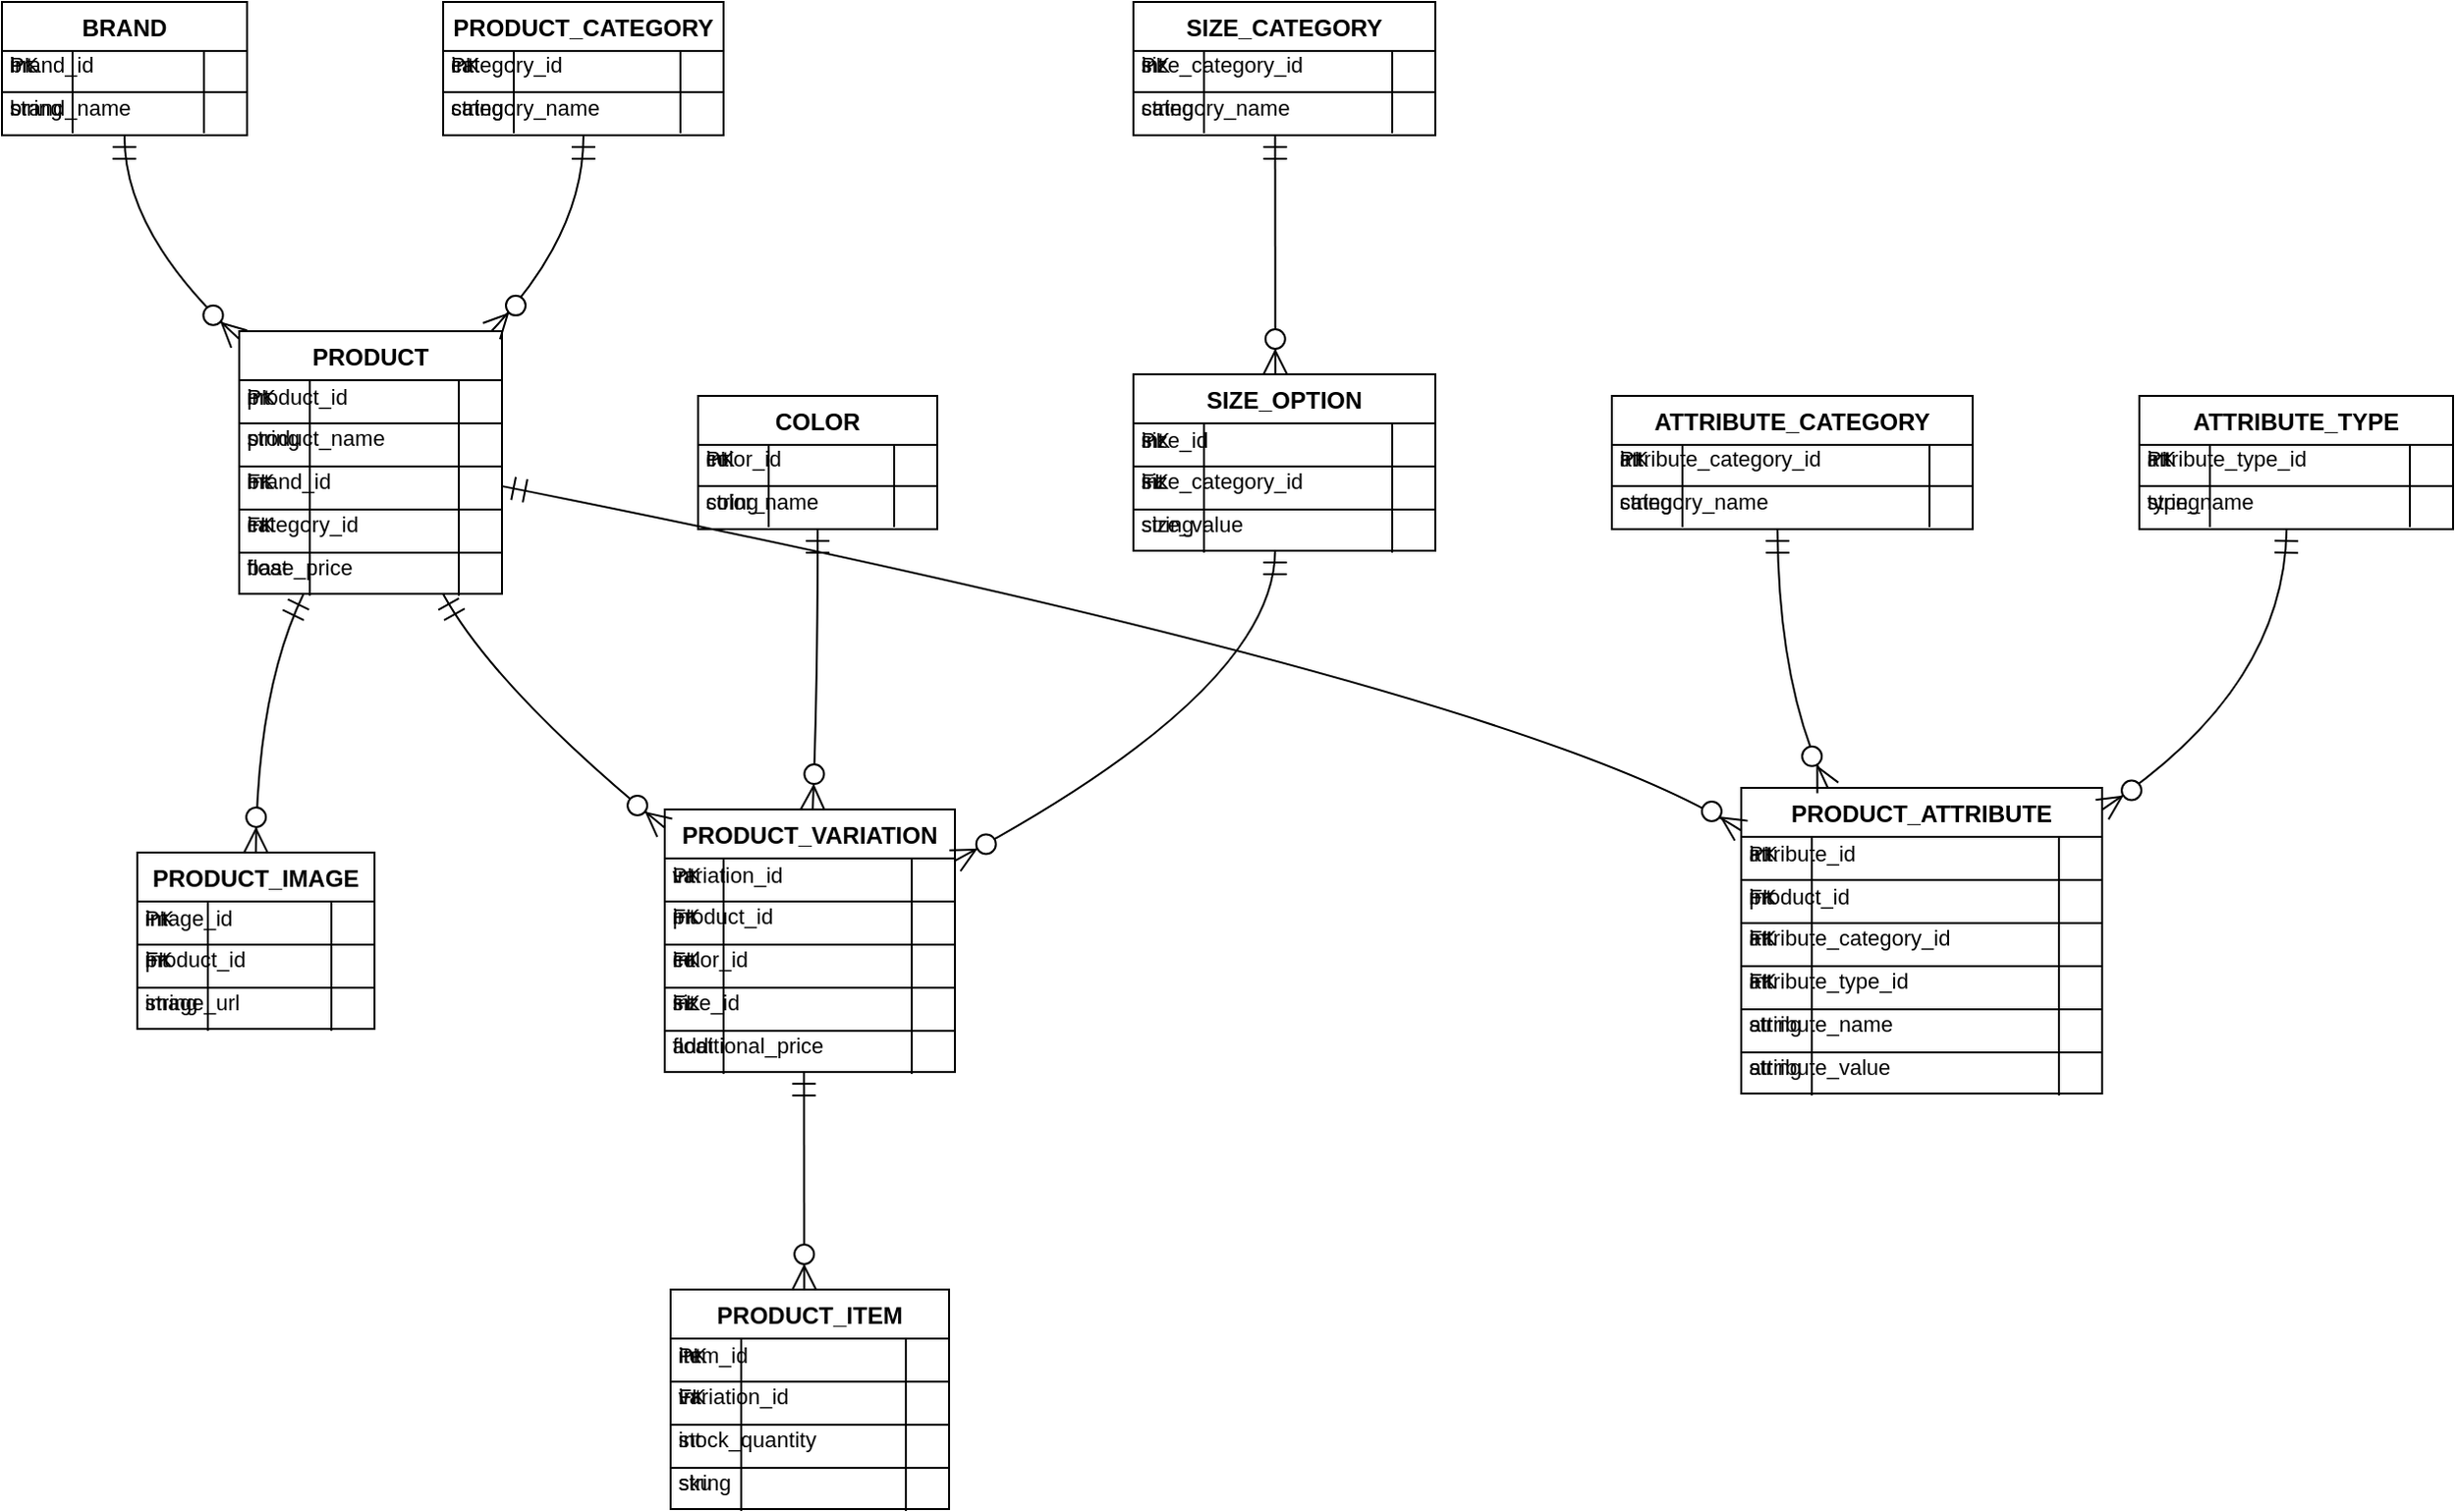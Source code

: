 <mxfile version="26.2.12">
  <diagram name="Page-1" id="MTRFBZ5TM3kWIaLDKkTL">
    <mxGraphModel grid="1" page="1" gridSize="10" guides="1" tooltips="1" connect="1" arrows="1" fold="1" pageScale="1" pageWidth="827" pageHeight="1169" math="0" shadow="0">
      <root>
        <mxCell id="0" />
        <mxCell id="1" parent="0" />
        <mxCell id="2" value="BRAND" style="shape=table;startSize=25;container=1;collapsible=0;childLayout=tableLayout;fixedRows=1;rowLines=1;fontStyle=1;align=center;resizeLast=1;" vertex="1" parent="1">
          <mxGeometry x="20" y="20" width="125" height="68" as="geometry" />
        </mxCell>
        <mxCell id="3" style="shape=tableRow;horizontal=0;startSize=0;swimlaneHead=0;swimlaneBody=0;fillColor=none;collapsible=0;dropTarget=0;points=[[0,0.5],[1,0.5]];portConstraint=eastwest;top=0;left=0;right=0;bottom=0;" vertex="1" parent="2">
          <mxGeometry y="21" width="125" height="21" as="geometry" />
        </mxCell>
        <mxCell id="4" value="int" style="shape=partialRectangle;connectable=0;fillColor=none;top=0;left=0;bottom=0;right=0;align=left;spacingLeft=2;overflow=hidden;fontSize=11;" vertex="1" parent="3">
          <mxGeometry width="36" height="21" as="geometry" />
        </mxCell>
        <mxCell id="5" value="brand_id" style="shape=partialRectangle;connectable=0;fillColor=none;top=0;left=0;bottom=0;right=0;align=left;spacingLeft=2;overflow=hidden;fontSize=11;" vertex="1" parent="3">
          <mxGeometry width="67" height="21" as="geometry" />
        </mxCell>
        <mxCell id="6" value="PK" style="shape=partialRectangle;connectable=0;fillColor=none;top=0;left=0;bottom=0;right=0;align=left;spacingLeft=2;overflow=hidden;fontSize=11;" vertex="1" parent="3">
          <mxGeometry width="22" height="21" as="geometry" />
        </mxCell>
        <mxCell id="7" style="shape=tableRow;horizontal=0;startSize=0;swimlaneHead=0;swimlaneBody=0;fillColor=none;collapsible=0;dropTarget=0;points=[[0,0.5],[1,0.5]];portConstraint=eastwest;top=0;left=0;right=0;bottom=0;" vertex="1" parent="2">
          <mxGeometry y="43" width="125" height="21" as="geometry" />
        </mxCell>
        <mxCell id="8" value="string" style="shape=partialRectangle;connectable=0;fillColor=none;top=0;left=0;bottom=0;right=0;align=left;spacingLeft=2;overflow=hidden;fontSize=11;" vertex="1" parent="7">
          <mxGeometry width="36" height="21" as="geometry" />
        </mxCell>
        <mxCell id="9" value="brand_name" style="shape=partialRectangle;connectable=0;fillColor=none;top=0;left=0;bottom=0;right=0;align=left;spacingLeft=2;overflow=hidden;fontSize=11;" vertex="1" parent="7">
          <mxGeometry width="67" height="21" as="geometry" />
        </mxCell>
        <mxCell id="10" value="" style="shape=partialRectangle;connectable=0;fillColor=none;top=0;left=0;bottom=0;right=0;align=left;spacingLeft=2;overflow=hidden;fontSize=11;" vertex="1" parent="7">
          <mxGeometry width="22" height="21" as="geometry" />
        </mxCell>
        <mxCell id="11" value="PRODUCT_CATEGORY" style="shape=table;startSize=25;container=1;collapsible=0;childLayout=tableLayout;fixedRows=1;rowLines=1;fontStyle=1;align=center;resizeLast=1;" vertex="1" parent="1">
          <mxGeometry x="245" y="20" width="143" height="68" as="geometry" />
        </mxCell>
        <mxCell id="12" style="shape=tableRow;horizontal=0;startSize=0;swimlaneHead=0;swimlaneBody=0;fillColor=none;collapsible=0;dropTarget=0;points=[[0,0.5],[1,0.5]];portConstraint=eastwest;top=0;left=0;right=0;bottom=0;" vertex="1" parent="11">
          <mxGeometry y="21" width="143" height="21" as="geometry" />
        </mxCell>
        <mxCell id="13" value="int" style="shape=partialRectangle;connectable=0;fillColor=none;top=0;left=0;bottom=0;right=0;align=left;spacingLeft=2;overflow=hidden;fontSize=11;" vertex="1" parent="12">
          <mxGeometry width="36" height="21" as="geometry" />
        </mxCell>
        <mxCell id="14" value="category_id" style="shape=partialRectangle;connectable=0;fillColor=none;top=0;left=0;bottom=0;right=0;align=left;spacingLeft=2;overflow=hidden;fontSize=11;" vertex="1" parent="12">
          <mxGeometry width="85" height="21" as="geometry" />
        </mxCell>
        <mxCell id="15" value="PK" style="shape=partialRectangle;connectable=0;fillColor=none;top=0;left=0;bottom=0;right=0;align=left;spacingLeft=2;overflow=hidden;fontSize=11;" vertex="1" parent="12">
          <mxGeometry width="22" height="21" as="geometry" />
        </mxCell>
        <mxCell id="16" style="shape=tableRow;horizontal=0;startSize=0;swimlaneHead=0;swimlaneBody=0;fillColor=none;collapsible=0;dropTarget=0;points=[[0,0.5],[1,0.5]];portConstraint=eastwest;top=0;left=0;right=0;bottom=0;" vertex="1" parent="11">
          <mxGeometry y="43" width="143" height="21" as="geometry" />
        </mxCell>
        <mxCell id="17" value="string" style="shape=partialRectangle;connectable=0;fillColor=none;top=0;left=0;bottom=0;right=0;align=left;spacingLeft=2;overflow=hidden;fontSize=11;" vertex="1" parent="16">
          <mxGeometry width="36" height="21" as="geometry" />
        </mxCell>
        <mxCell id="18" value="category_name" style="shape=partialRectangle;connectable=0;fillColor=none;top=0;left=0;bottom=0;right=0;align=left;spacingLeft=2;overflow=hidden;fontSize=11;" vertex="1" parent="16">
          <mxGeometry width="85" height="21" as="geometry" />
        </mxCell>
        <mxCell id="19" value="" style="shape=partialRectangle;connectable=0;fillColor=none;top=0;left=0;bottom=0;right=0;align=left;spacingLeft=2;overflow=hidden;fontSize=11;" vertex="1" parent="16">
          <mxGeometry width="22" height="21" as="geometry" />
        </mxCell>
        <mxCell id="20" value="PRODUCT" style="shape=table;startSize=25;container=1;collapsible=0;childLayout=tableLayout;fixedRows=1;rowLines=1;fontStyle=1;align=center;resizeLast=1;" vertex="1" parent="1">
          <mxGeometry x="141" y="188" width="134" height="134" as="geometry" />
        </mxCell>
        <mxCell id="21" style="shape=tableRow;horizontal=0;startSize=0;swimlaneHead=0;swimlaneBody=0;fillColor=none;collapsible=0;dropTarget=0;points=[[0,0.5],[1,0.5]];portConstraint=eastwest;top=0;left=0;right=0;bottom=0;" vertex="1" parent="20">
          <mxGeometry y="22" width="134" height="22" as="geometry" />
        </mxCell>
        <mxCell id="22" value="int" style="shape=partialRectangle;connectable=0;fillColor=none;top=0;left=0;bottom=0;right=0;align=left;spacingLeft=2;overflow=hidden;fontSize=11;" vertex="1" parent="21">
          <mxGeometry width="36" height="22" as="geometry" />
        </mxCell>
        <mxCell id="23" value="product_id" style="shape=partialRectangle;connectable=0;fillColor=none;top=0;left=0;bottom=0;right=0;align=left;spacingLeft=2;overflow=hidden;fontSize=11;" vertex="1" parent="21">
          <mxGeometry width="76" height="22" as="geometry" />
        </mxCell>
        <mxCell id="24" value="PK" style="shape=partialRectangle;connectable=0;fillColor=none;top=0;left=0;bottom=0;right=0;align=left;spacingLeft=2;overflow=hidden;fontSize=11;" vertex="1" parent="21">
          <mxGeometry width="22" height="22" as="geometry" />
        </mxCell>
        <mxCell id="25" style="shape=tableRow;horizontal=0;startSize=0;swimlaneHead=0;swimlaneBody=0;fillColor=none;collapsible=0;dropTarget=0;points=[[0,0.5],[1,0.5]];portConstraint=eastwest;top=0;left=0;right=0;bottom=0;" vertex="1" parent="20">
          <mxGeometry y="43" width="134" height="22" as="geometry" />
        </mxCell>
        <mxCell id="26" value="string" style="shape=partialRectangle;connectable=0;fillColor=none;top=0;left=0;bottom=0;right=0;align=left;spacingLeft=2;overflow=hidden;fontSize=11;" vertex="1" parent="25">
          <mxGeometry width="36" height="22" as="geometry" />
        </mxCell>
        <mxCell id="27" value="product_name" style="shape=partialRectangle;connectable=0;fillColor=none;top=0;left=0;bottom=0;right=0;align=left;spacingLeft=2;overflow=hidden;fontSize=11;" vertex="1" parent="25">
          <mxGeometry width="76" height="22" as="geometry" />
        </mxCell>
        <mxCell id="28" value="" style="shape=partialRectangle;connectable=0;fillColor=none;top=0;left=0;bottom=0;right=0;align=left;spacingLeft=2;overflow=hidden;fontSize=11;" vertex="1" parent="25">
          <mxGeometry width="22" height="22" as="geometry" />
        </mxCell>
        <mxCell id="29" style="shape=tableRow;horizontal=0;startSize=0;swimlaneHead=0;swimlaneBody=0;fillColor=none;collapsible=0;dropTarget=0;points=[[0,0.5],[1,0.5]];portConstraint=eastwest;top=0;left=0;right=0;bottom=0;" vertex="1" parent="20">
          <mxGeometry y="65" width="134" height="22" as="geometry" />
        </mxCell>
        <mxCell id="30" value="int" style="shape=partialRectangle;connectable=0;fillColor=none;top=0;left=0;bottom=0;right=0;align=left;spacingLeft=2;overflow=hidden;fontSize=11;" vertex="1" parent="29">
          <mxGeometry width="36" height="22" as="geometry" />
        </mxCell>
        <mxCell id="31" value="brand_id" style="shape=partialRectangle;connectable=0;fillColor=none;top=0;left=0;bottom=0;right=0;align=left;spacingLeft=2;overflow=hidden;fontSize=11;" vertex="1" parent="29">
          <mxGeometry width="76" height="22" as="geometry" />
        </mxCell>
        <mxCell id="32" value="FK" style="shape=partialRectangle;connectable=0;fillColor=none;top=0;left=0;bottom=0;right=0;align=left;spacingLeft=2;overflow=hidden;fontSize=11;" vertex="1" parent="29">
          <mxGeometry width="22" height="22" as="geometry" />
        </mxCell>
        <mxCell id="33" style="shape=tableRow;horizontal=0;startSize=0;swimlaneHead=0;swimlaneBody=0;fillColor=none;collapsible=0;dropTarget=0;points=[[0,0.5],[1,0.5]];portConstraint=eastwest;top=0;left=0;right=0;bottom=0;" vertex="1" parent="20">
          <mxGeometry y="87" width="134" height="22" as="geometry" />
        </mxCell>
        <mxCell id="34" value="int" style="shape=partialRectangle;connectable=0;fillColor=none;top=0;left=0;bottom=0;right=0;align=left;spacingLeft=2;overflow=hidden;fontSize=11;" vertex="1" parent="33">
          <mxGeometry width="36" height="22" as="geometry" />
        </mxCell>
        <mxCell id="35" value="category_id" style="shape=partialRectangle;connectable=0;fillColor=none;top=0;left=0;bottom=0;right=0;align=left;spacingLeft=2;overflow=hidden;fontSize=11;" vertex="1" parent="33">
          <mxGeometry width="76" height="22" as="geometry" />
        </mxCell>
        <mxCell id="36" value="FK" style="shape=partialRectangle;connectable=0;fillColor=none;top=0;left=0;bottom=0;right=0;align=left;spacingLeft=2;overflow=hidden;fontSize=11;" vertex="1" parent="33">
          <mxGeometry width="22" height="22" as="geometry" />
        </mxCell>
        <mxCell id="37" style="shape=tableRow;horizontal=0;startSize=0;swimlaneHead=0;swimlaneBody=0;fillColor=none;collapsible=0;dropTarget=0;points=[[0,0.5],[1,0.5]];portConstraint=eastwest;top=0;left=0;right=0;bottom=0;" vertex="1" parent="20">
          <mxGeometry y="109" width="134" height="22" as="geometry" />
        </mxCell>
        <mxCell id="38" value="float" style="shape=partialRectangle;connectable=0;fillColor=none;top=0;left=0;bottom=0;right=0;align=left;spacingLeft=2;overflow=hidden;fontSize=11;" vertex="1" parent="37">
          <mxGeometry width="36" height="22" as="geometry" />
        </mxCell>
        <mxCell id="39" value="base_price" style="shape=partialRectangle;connectable=0;fillColor=none;top=0;left=0;bottom=0;right=0;align=left;spacingLeft=2;overflow=hidden;fontSize=11;" vertex="1" parent="37">
          <mxGeometry width="76" height="22" as="geometry" />
        </mxCell>
        <mxCell id="40" value="" style="shape=partialRectangle;connectable=0;fillColor=none;top=0;left=0;bottom=0;right=0;align=left;spacingLeft=2;overflow=hidden;fontSize=11;" vertex="1" parent="37">
          <mxGeometry width="22" height="22" as="geometry" />
        </mxCell>
        <mxCell id="41" value="PRODUCT_IMAGE" style="shape=table;startSize=25;container=1;collapsible=0;childLayout=tableLayout;fixedRows=1;rowLines=1;fontStyle=1;align=center;resizeLast=1;" vertex="1" parent="1">
          <mxGeometry x="89" y="454" width="121" height="90" as="geometry" />
        </mxCell>
        <mxCell id="42" style="shape=tableRow;horizontal=0;startSize=0;swimlaneHead=0;swimlaneBody=0;fillColor=none;collapsible=0;dropTarget=0;points=[[0,0.5],[1,0.5]];portConstraint=eastwest;top=0;left=0;right=0;bottom=0;" vertex="1" parent="41">
          <mxGeometry y="22" width="121" height="22" as="geometry" />
        </mxCell>
        <mxCell id="43" value="int" style="shape=partialRectangle;connectable=0;fillColor=none;top=0;left=0;bottom=0;right=0;align=left;spacingLeft=2;overflow=hidden;fontSize=11;" vertex="1" parent="42">
          <mxGeometry width="36" height="22" as="geometry" />
        </mxCell>
        <mxCell id="44" value="image_id" style="shape=partialRectangle;connectable=0;fillColor=none;top=0;left=0;bottom=0;right=0;align=left;spacingLeft=2;overflow=hidden;fontSize=11;" vertex="1" parent="42">
          <mxGeometry width="63" height="22" as="geometry" />
        </mxCell>
        <mxCell id="45" value="PK" style="shape=partialRectangle;connectable=0;fillColor=none;top=0;left=0;bottom=0;right=0;align=left;spacingLeft=2;overflow=hidden;fontSize=11;" vertex="1" parent="42">
          <mxGeometry width="22" height="22" as="geometry" />
        </mxCell>
        <mxCell id="46" style="shape=tableRow;horizontal=0;startSize=0;swimlaneHead=0;swimlaneBody=0;fillColor=none;collapsible=0;dropTarget=0;points=[[0,0.5],[1,0.5]];portConstraint=eastwest;top=0;left=0;right=0;bottom=0;" vertex="1" parent="41">
          <mxGeometry y="43" width="121" height="22" as="geometry" />
        </mxCell>
        <mxCell id="47" value="int" style="shape=partialRectangle;connectable=0;fillColor=none;top=0;left=0;bottom=0;right=0;align=left;spacingLeft=2;overflow=hidden;fontSize=11;" vertex="1" parent="46">
          <mxGeometry width="36" height="22" as="geometry" />
        </mxCell>
        <mxCell id="48" value="product_id" style="shape=partialRectangle;connectable=0;fillColor=none;top=0;left=0;bottom=0;right=0;align=left;spacingLeft=2;overflow=hidden;fontSize=11;" vertex="1" parent="46">
          <mxGeometry width="63" height="22" as="geometry" />
        </mxCell>
        <mxCell id="49" value="FK" style="shape=partialRectangle;connectable=0;fillColor=none;top=0;left=0;bottom=0;right=0;align=left;spacingLeft=2;overflow=hidden;fontSize=11;" vertex="1" parent="46">
          <mxGeometry width="22" height="22" as="geometry" />
        </mxCell>
        <mxCell id="50" style="shape=tableRow;horizontal=0;startSize=0;swimlaneHead=0;swimlaneBody=0;fillColor=none;collapsible=0;dropTarget=0;points=[[0,0.5],[1,0.5]];portConstraint=eastwest;top=0;left=0;right=0;bottom=0;" vertex="1" parent="41">
          <mxGeometry y="65" width="121" height="22" as="geometry" />
        </mxCell>
        <mxCell id="51" value="string" style="shape=partialRectangle;connectable=0;fillColor=none;top=0;left=0;bottom=0;right=0;align=left;spacingLeft=2;overflow=hidden;fontSize=11;" vertex="1" parent="50">
          <mxGeometry width="36" height="22" as="geometry" />
        </mxCell>
        <mxCell id="52" value="image_url" style="shape=partialRectangle;connectable=0;fillColor=none;top=0;left=0;bottom=0;right=0;align=left;spacingLeft=2;overflow=hidden;fontSize=11;" vertex="1" parent="50">
          <mxGeometry width="63" height="22" as="geometry" />
        </mxCell>
        <mxCell id="53" value="" style="shape=partialRectangle;connectable=0;fillColor=none;top=0;left=0;bottom=0;right=0;align=left;spacingLeft=2;overflow=hidden;fontSize=11;" vertex="1" parent="50">
          <mxGeometry width="22" height="22" as="geometry" />
        </mxCell>
        <mxCell id="54" value="COLOR" style="shape=table;startSize=25;container=1;collapsible=0;childLayout=tableLayout;fixedRows=1;rowLines=1;fontStyle=1;align=center;resizeLast=1;" vertex="1" parent="1">
          <mxGeometry x="375" y="221" width="122" height="68" as="geometry" />
        </mxCell>
        <mxCell id="55" style="shape=tableRow;horizontal=0;startSize=0;swimlaneHead=0;swimlaneBody=0;fillColor=none;collapsible=0;dropTarget=0;points=[[0,0.5],[1,0.5]];portConstraint=eastwest;top=0;left=0;right=0;bottom=0;" vertex="1" parent="54">
          <mxGeometry y="21" width="122" height="21" as="geometry" />
        </mxCell>
        <mxCell id="56" value="int" style="shape=partialRectangle;connectable=0;fillColor=none;top=0;left=0;bottom=0;right=0;align=left;spacingLeft=2;overflow=hidden;fontSize=11;" vertex="1" parent="55">
          <mxGeometry width="36" height="21" as="geometry" />
        </mxCell>
        <mxCell id="57" value="color_id" style="shape=partialRectangle;connectable=0;fillColor=none;top=0;left=0;bottom=0;right=0;align=left;spacingLeft=2;overflow=hidden;fontSize=11;" vertex="1" parent="55">
          <mxGeometry width="64" height="21" as="geometry" />
        </mxCell>
        <mxCell id="58" value="PK" style="shape=partialRectangle;connectable=0;fillColor=none;top=0;left=0;bottom=0;right=0;align=left;spacingLeft=2;overflow=hidden;fontSize=11;" vertex="1" parent="55">
          <mxGeometry width="22" height="21" as="geometry" />
        </mxCell>
        <mxCell id="59" style="shape=tableRow;horizontal=0;startSize=0;swimlaneHead=0;swimlaneBody=0;fillColor=none;collapsible=0;dropTarget=0;points=[[0,0.5],[1,0.5]];portConstraint=eastwest;top=0;left=0;right=0;bottom=0;" vertex="1" parent="54">
          <mxGeometry y="43" width="122" height="21" as="geometry" />
        </mxCell>
        <mxCell id="60" value="string" style="shape=partialRectangle;connectable=0;fillColor=none;top=0;left=0;bottom=0;right=0;align=left;spacingLeft=2;overflow=hidden;fontSize=11;" vertex="1" parent="59">
          <mxGeometry width="36" height="21" as="geometry" />
        </mxCell>
        <mxCell id="61" value="color_name" style="shape=partialRectangle;connectable=0;fillColor=none;top=0;left=0;bottom=0;right=0;align=left;spacingLeft=2;overflow=hidden;fontSize=11;" vertex="1" parent="59">
          <mxGeometry width="64" height="21" as="geometry" />
        </mxCell>
        <mxCell id="62" value="" style="shape=partialRectangle;connectable=0;fillColor=none;top=0;left=0;bottom=0;right=0;align=left;spacingLeft=2;overflow=hidden;fontSize=11;" vertex="1" parent="59">
          <mxGeometry width="22" height="21" as="geometry" />
        </mxCell>
        <mxCell id="63" value="SIZE_CATEGORY" style="shape=table;startSize=25;container=1;collapsible=0;childLayout=tableLayout;fixedRows=1;rowLines=1;fontStyle=1;align=center;resizeLast=1;" vertex="1" parent="1">
          <mxGeometry x="597" y="20" width="154" height="68" as="geometry" />
        </mxCell>
        <mxCell id="64" style="shape=tableRow;horizontal=0;startSize=0;swimlaneHead=0;swimlaneBody=0;fillColor=none;collapsible=0;dropTarget=0;points=[[0,0.5],[1,0.5]];portConstraint=eastwest;top=0;left=0;right=0;bottom=0;" vertex="1" parent="63">
          <mxGeometry y="21" width="145" height="21" as="geometry" />
        </mxCell>
        <mxCell id="65" value="int" style="shape=partialRectangle;connectable=0;fillColor=none;top=0;left=0;bottom=0;right=0;align=left;spacingLeft=2;overflow=hidden;fontSize=11;" vertex="1" parent="64">
          <mxGeometry width="36" height="21" as="geometry" />
        </mxCell>
        <mxCell id="66" value="size_category_id" style="shape=partialRectangle;connectable=0;fillColor=none;top=0;left=0;bottom=0;right=0;align=left;spacingLeft=2;overflow=hidden;fontSize=11;" vertex="1" parent="64">
          <mxGeometry width="96" height="21" as="geometry" />
        </mxCell>
        <mxCell id="67" value="PK" style="shape=partialRectangle;connectable=0;fillColor=none;top=0;left=0;bottom=0;right=0;align=left;spacingLeft=2;overflow=hidden;fontSize=11;" vertex="1" parent="64">
          <mxGeometry width="22" height="21" as="geometry" />
        </mxCell>
        <mxCell id="68" style="shape=tableRow;horizontal=0;startSize=0;swimlaneHead=0;swimlaneBody=0;fillColor=none;collapsible=0;dropTarget=0;points=[[0,0.5],[1,0.5]];portConstraint=eastwest;top=0;left=0;right=0;bottom=0;" vertex="1" parent="63">
          <mxGeometry y="43" width="145" height="21" as="geometry" />
        </mxCell>
        <mxCell id="69" value="string" style="shape=partialRectangle;connectable=0;fillColor=none;top=0;left=0;bottom=0;right=0;align=left;spacingLeft=2;overflow=hidden;fontSize=11;" vertex="1" parent="68">
          <mxGeometry width="36" height="21" as="geometry" />
        </mxCell>
        <mxCell id="70" value="category_name" style="shape=partialRectangle;connectable=0;fillColor=none;top=0;left=0;bottom=0;right=0;align=left;spacingLeft=2;overflow=hidden;fontSize=11;" vertex="1" parent="68">
          <mxGeometry width="96" height="21" as="geometry" />
        </mxCell>
        <mxCell id="71" value="" style="shape=partialRectangle;connectable=0;fillColor=none;top=0;left=0;bottom=0;right=0;align=left;spacingLeft=2;overflow=hidden;fontSize=11;" vertex="1" parent="68">
          <mxGeometry width="22" height="21" as="geometry" />
        </mxCell>
        <mxCell id="72" value="SIZE_OPTION" style="shape=table;startSize=25;container=1;collapsible=0;childLayout=tableLayout;fixedRows=1;rowLines=1;fontStyle=1;align=center;resizeLast=1;" vertex="1" parent="1">
          <mxGeometry x="597" y="210" width="154" height="90" as="geometry" />
        </mxCell>
        <mxCell id="73" style="shape=tableRow;horizontal=0;startSize=0;swimlaneHead=0;swimlaneBody=0;fillColor=none;collapsible=0;dropTarget=0;points=[[0,0.5],[1,0.5]];portConstraint=eastwest;top=0;left=0;right=0;bottom=0;" vertex="1" parent="72">
          <mxGeometry y="22" width="145" height="22" as="geometry" />
        </mxCell>
        <mxCell id="74" value="int" style="shape=partialRectangle;connectable=0;fillColor=none;top=0;left=0;bottom=0;right=0;align=left;spacingLeft=2;overflow=hidden;fontSize=11;" vertex="1" parent="73">
          <mxGeometry width="36" height="22" as="geometry" />
        </mxCell>
        <mxCell id="75" value="size_id" style="shape=partialRectangle;connectable=0;fillColor=none;top=0;left=0;bottom=0;right=0;align=left;spacingLeft=2;overflow=hidden;fontSize=11;" vertex="1" parent="73">
          <mxGeometry width="96" height="22" as="geometry" />
        </mxCell>
        <mxCell id="76" value="PK" style="shape=partialRectangle;connectable=0;fillColor=none;top=0;left=0;bottom=0;right=0;align=left;spacingLeft=2;overflow=hidden;fontSize=11;" vertex="1" parent="73">
          <mxGeometry width="22" height="22" as="geometry" />
        </mxCell>
        <mxCell id="77" style="shape=tableRow;horizontal=0;startSize=0;swimlaneHead=0;swimlaneBody=0;fillColor=none;collapsible=0;dropTarget=0;points=[[0,0.5],[1,0.5]];portConstraint=eastwest;top=0;left=0;right=0;bottom=0;" vertex="1" parent="72">
          <mxGeometry y="43" width="145" height="22" as="geometry" />
        </mxCell>
        <mxCell id="78" value="int" style="shape=partialRectangle;connectable=0;fillColor=none;top=0;left=0;bottom=0;right=0;align=left;spacingLeft=2;overflow=hidden;fontSize=11;" vertex="1" parent="77">
          <mxGeometry width="36" height="22" as="geometry" />
        </mxCell>
        <mxCell id="79" value="size_category_id" style="shape=partialRectangle;connectable=0;fillColor=none;top=0;left=0;bottom=0;right=0;align=left;spacingLeft=2;overflow=hidden;fontSize=11;" vertex="1" parent="77">
          <mxGeometry width="96" height="22" as="geometry" />
        </mxCell>
        <mxCell id="80" value="FK" style="shape=partialRectangle;connectable=0;fillColor=none;top=0;left=0;bottom=0;right=0;align=left;spacingLeft=2;overflow=hidden;fontSize=11;" vertex="1" parent="77">
          <mxGeometry width="22" height="22" as="geometry" />
        </mxCell>
        <mxCell id="81" style="shape=tableRow;horizontal=0;startSize=0;swimlaneHead=0;swimlaneBody=0;fillColor=none;collapsible=0;dropTarget=0;points=[[0,0.5],[1,0.5]];portConstraint=eastwest;top=0;left=0;right=0;bottom=0;" vertex="1" parent="72">
          <mxGeometry y="65" width="145" height="22" as="geometry" />
        </mxCell>
        <mxCell id="82" value="string" style="shape=partialRectangle;connectable=0;fillColor=none;top=0;left=0;bottom=0;right=0;align=left;spacingLeft=2;overflow=hidden;fontSize=11;" vertex="1" parent="81">
          <mxGeometry width="36" height="22" as="geometry" />
        </mxCell>
        <mxCell id="83" value="size_value" style="shape=partialRectangle;connectable=0;fillColor=none;top=0;left=0;bottom=0;right=0;align=left;spacingLeft=2;overflow=hidden;fontSize=11;" vertex="1" parent="81">
          <mxGeometry width="96" height="22" as="geometry" />
        </mxCell>
        <mxCell id="84" value="" style="shape=partialRectangle;connectable=0;fillColor=none;top=0;left=0;bottom=0;right=0;align=left;spacingLeft=2;overflow=hidden;fontSize=11;" vertex="1" parent="81">
          <mxGeometry width="22" height="22" as="geometry" />
        </mxCell>
        <mxCell id="85" value="PRODUCT_VARIATION" style="shape=table;startSize=25;container=1;collapsible=0;childLayout=tableLayout;fixedRows=1;rowLines=1;fontStyle=1;align=center;resizeLast=1;" vertex="1" parent="1">
          <mxGeometry x="358" y="432" width="148" height="134" as="geometry" />
        </mxCell>
        <mxCell id="86" style="shape=tableRow;horizontal=0;startSize=0;swimlaneHead=0;swimlaneBody=0;fillColor=none;collapsible=0;dropTarget=0;points=[[0,0.5],[1,0.5]];portConstraint=eastwest;top=0;left=0;right=0;bottom=0;" vertex="1" parent="85">
          <mxGeometry y="22" width="143" height="22" as="geometry" />
        </mxCell>
        <mxCell id="87" value="int" style="shape=partialRectangle;connectable=0;fillColor=none;top=0;left=0;bottom=0;right=0;align=left;spacingLeft=2;overflow=hidden;fontSize=11;" vertex="1" parent="86">
          <mxGeometry width="30" height="22" as="geometry" />
        </mxCell>
        <mxCell id="88" value="variation_id" style="shape=partialRectangle;connectable=0;fillColor=none;top=0;left=0;bottom=0;right=0;align=left;spacingLeft=2;overflow=hidden;fontSize=11;" vertex="1" parent="86">
          <mxGeometry width="96" height="22" as="geometry" />
        </mxCell>
        <mxCell id="89" value="PK" style="shape=partialRectangle;connectable=0;fillColor=none;top=0;left=0;bottom=0;right=0;align=left;spacingLeft=2;overflow=hidden;fontSize=11;" vertex="1" parent="86">
          <mxGeometry width="22" height="22" as="geometry" />
        </mxCell>
        <mxCell id="90" style="shape=tableRow;horizontal=0;startSize=0;swimlaneHead=0;swimlaneBody=0;fillColor=none;collapsible=0;dropTarget=0;points=[[0,0.5],[1,0.5]];portConstraint=eastwest;top=0;left=0;right=0;bottom=0;" vertex="1" parent="85">
          <mxGeometry y="43" width="143" height="22" as="geometry" />
        </mxCell>
        <mxCell id="91" value="int" style="shape=partialRectangle;connectable=0;fillColor=none;top=0;left=0;bottom=0;right=0;align=left;spacingLeft=2;overflow=hidden;fontSize=11;" vertex="1" parent="90">
          <mxGeometry width="30" height="22" as="geometry" />
        </mxCell>
        <mxCell id="92" value="product_id" style="shape=partialRectangle;connectable=0;fillColor=none;top=0;left=0;bottom=0;right=0;align=left;spacingLeft=2;overflow=hidden;fontSize=11;" vertex="1" parent="90">
          <mxGeometry width="96" height="22" as="geometry" />
        </mxCell>
        <mxCell id="93" value="FK" style="shape=partialRectangle;connectable=0;fillColor=none;top=0;left=0;bottom=0;right=0;align=left;spacingLeft=2;overflow=hidden;fontSize=11;" vertex="1" parent="90">
          <mxGeometry width="22" height="22" as="geometry" />
        </mxCell>
        <mxCell id="94" style="shape=tableRow;horizontal=0;startSize=0;swimlaneHead=0;swimlaneBody=0;fillColor=none;collapsible=0;dropTarget=0;points=[[0,0.5],[1,0.5]];portConstraint=eastwest;top=0;left=0;right=0;bottom=0;" vertex="1" parent="85">
          <mxGeometry y="65" width="143" height="22" as="geometry" />
        </mxCell>
        <mxCell id="95" value="int" style="shape=partialRectangle;connectable=0;fillColor=none;top=0;left=0;bottom=0;right=0;align=left;spacingLeft=2;overflow=hidden;fontSize=11;" vertex="1" parent="94">
          <mxGeometry width="30" height="22" as="geometry" />
        </mxCell>
        <mxCell id="96" value="color_id" style="shape=partialRectangle;connectable=0;fillColor=none;top=0;left=0;bottom=0;right=0;align=left;spacingLeft=2;overflow=hidden;fontSize=11;" vertex="1" parent="94">
          <mxGeometry width="96" height="22" as="geometry" />
        </mxCell>
        <mxCell id="97" value="FK" style="shape=partialRectangle;connectable=0;fillColor=none;top=0;left=0;bottom=0;right=0;align=left;spacingLeft=2;overflow=hidden;fontSize=11;" vertex="1" parent="94">
          <mxGeometry width="22" height="22" as="geometry" />
        </mxCell>
        <mxCell id="98" style="shape=tableRow;horizontal=0;startSize=0;swimlaneHead=0;swimlaneBody=0;fillColor=none;collapsible=0;dropTarget=0;points=[[0,0.5],[1,0.5]];portConstraint=eastwest;top=0;left=0;right=0;bottom=0;" vertex="1" parent="85">
          <mxGeometry y="87" width="143" height="22" as="geometry" />
        </mxCell>
        <mxCell id="99" value="int" style="shape=partialRectangle;connectable=0;fillColor=none;top=0;left=0;bottom=0;right=0;align=left;spacingLeft=2;overflow=hidden;fontSize=11;" vertex="1" parent="98">
          <mxGeometry width="30" height="22" as="geometry" />
        </mxCell>
        <mxCell id="100" value="size_id" style="shape=partialRectangle;connectable=0;fillColor=none;top=0;left=0;bottom=0;right=0;align=left;spacingLeft=2;overflow=hidden;fontSize=11;" vertex="1" parent="98">
          <mxGeometry width="96" height="22" as="geometry" />
        </mxCell>
        <mxCell id="101" value="FK" style="shape=partialRectangle;connectable=0;fillColor=none;top=0;left=0;bottom=0;right=0;align=left;spacingLeft=2;overflow=hidden;fontSize=11;" vertex="1" parent="98">
          <mxGeometry width="22" height="22" as="geometry" />
        </mxCell>
        <mxCell id="102" style="shape=tableRow;horizontal=0;startSize=0;swimlaneHead=0;swimlaneBody=0;fillColor=none;collapsible=0;dropTarget=0;points=[[0,0.5],[1,0.5]];portConstraint=eastwest;top=0;left=0;right=0;bottom=0;" vertex="1" parent="85">
          <mxGeometry y="109" width="143" height="22" as="geometry" />
        </mxCell>
        <mxCell id="103" value="float" style="shape=partialRectangle;connectable=0;fillColor=none;top=0;left=0;bottom=0;right=0;align=left;spacingLeft=2;overflow=hidden;fontSize=11;" vertex="1" parent="102">
          <mxGeometry width="30" height="22" as="geometry" />
        </mxCell>
        <mxCell id="104" value="additional_price" style="shape=partialRectangle;connectable=0;fillColor=none;top=0;left=0;bottom=0;right=0;align=left;spacingLeft=2;overflow=hidden;fontSize=11;" vertex="1" parent="102">
          <mxGeometry width="96" height="22" as="geometry" />
        </mxCell>
        <mxCell id="105" value="" style="shape=partialRectangle;connectable=0;fillColor=none;top=0;left=0;bottom=0;right=0;align=left;spacingLeft=2;overflow=hidden;fontSize=11;" vertex="1" parent="102">
          <mxGeometry width="22" height="22" as="geometry" />
        </mxCell>
        <mxCell id="106" value="PRODUCT_ITEM" style="shape=table;startSize=25;container=1;collapsible=0;childLayout=tableLayout;fixedRows=1;rowLines=1;fontStyle=1;align=center;resizeLast=1;" vertex="1" parent="1">
          <mxGeometry x="361" y="677" width="142" height="112" as="geometry" />
        </mxCell>
        <mxCell id="107" style="shape=tableRow;horizontal=0;startSize=0;swimlaneHead=0;swimlaneBody=0;fillColor=none;collapsible=0;dropTarget=0;points=[[0,0.5],[1,0.5]];portConstraint=eastwest;top=0;left=0;right=0;bottom=0;" vertex="1" parent="106">
          <mxGeometry y="22" width="136" height="22" as="geometry" />
        </mxCell>
        <mxCell id="108" value="int" style="shape=partialRectangle;connectable=0;fillColor=none;top=0;left=0;bottom=0;right=0;align=left;spacingLeft=2;overflow=hidden;fontSize=11;" vertex="1" parent="107">
          <mxGeometry width="36" height="22" as="geometry" />
        </mxCell>
        <mxCell id="109" value="item_id" style="shape=partialRectangle;connectable=0;fillColor=none;top=0;left=0;bottom=0;right=0;align=left;spacingLeft=2;overflow=hidden;fontSize=11;" vertex="1" parent="107">
          <mxGeometry width="84" height="22" as="geometry" />
        </mxCell>
        <mxCell id="110" value="PK" style="shape=partialRectangle;connectable=0;fillColor=none;top=0;left=0;bottom=0;right=0;align=left;spacingLeft=2;overflow=hidden;fontSize=11;" vertex="1" parent="107">
          <mxGeometry width="22" height="22" as="geometry" />
        </mxCell>
        <mxCell id="111" style="shape=tableRow;horizontal=0;startSize=0;swimlaneHead=0;swimlaneBody=0;fillColor=none;collapsible=0;dropTarget=0;points=[[0,0.5],[1,0.5]];portConstraint=eastwest;top=0;left=0;right=0;bottom=0;" vertex="1" parent="106">
          <mxGeometry y="43" width="136" height="22" as="geometry" />
        </mxCell>
        <mxCell id="112" value="int" style="shape=partialRectangle;connectable=0;fillColor=none;top=0;left=0;bottom=0;right=0;align=left;spacingLeft=2;overflow=hidden;fontSize=11;" vertex="1" parent="111">
          <mxGeometry width="36" height="22" as="geometry" />
        </mxCell>
        <mxCell id="113" value="variation_id" style="shape=partialRectangle;connectable=0;fillColor=none;top=0;left=0;bottom=0;right=0;align=left;spacingLeft=2;overflow=hidden;fontSize=11;" vertex="1" parent="111">
          <mxGeometry width="84" height="22" as="geometry" />
        </mxCell>
        <mxCell id="114" value="FK" style="shape=partialRectangle;connectable=0;fillColor=none;top=0;left=0;bottom=0;right=0;align=left;spacingLeft=2;overflow=hidden;fontSize=11;" vertex="1" parent="111">
          <mxGeometry width="22" height="22" as="geometry" />
        </mxCell>
        <mxCell id="115" style="shape=tableRow;horizontal=0;startSize=0;swimlaneHead=0;swimlaneBody=0;fillColor=none;collapsible=0;dropTarget=0;points=[[0,0.5],[1,0.5]];portConstraint=eastwest;top=0;left=0;right=0;bottom=0;" vertex="1" parent="106">
          <mxGeometry y="65" width="136" height="22" as="geometry" />
        </mxCell>
        <mxCell id="116" value="int" style="shape=partialRectangle;connectable=0;fillColor=none;top=0;left=0;bottom=0;right=0;align=left;spacingLeft=2;overflow=hidden;fontSize=11;" vertex="1" parent="115">
          <mxGeometry width="36" height="22" as="geometry" />
        </mxCell>
        <mxCell id="117" value="stock_quantity" style="shape=partialRectangle;connectable=0;fillColor=none;top=0;left=0;bottom=0;right=0;align=left;spacingLeft=2;overflow=hidden;fontSize=11;" vertex="1" parent="115">
          <mxGeometry width="84" height="22" as="geometry" />
        </mxCell>
        <mxCell id="118" value="" style="shape=partialRectangle;connectable=0;fillColor=none;top=0;left=0;bottom=0;right=0;align=left;spacingLeft=2;overflow=hidden;fontSize=11;" vertex="1" parent="115">
          <mxGeometry width="22" height="22" as="geometry" />
        </mxCell>
        <mxCell id="119" style="shape=tableRow;horizontal=0;startSize=0;swimlaneHead=0;swimlaneBody=0;fillColor=none;collapsible=0;dropTarget=0;points=[[0,0.5],[1,0.5]];portConstraint=eastwest;top=0;left=0;right=0;bottom=0;" vertex="1" parent="106">
          <mxGeometry y="87" width="136" height="22" as="geometry" />
        </mxCell>
        <mxCell id="120" value="string" style="shape=partialRectangle;connectable=0;fillColor=none;top=0;left=0;bottom=0;right=0;align=left;spacingLeft=2;overflow=hidden;fontSize=11;" vertex="1" parent="119">
          <mxGeometry width="36" height="22" as="geometry" />
        </mxCell>
        <mxCell id="121" value="sku" style="shape=partialRectangle;connectable=0;fillColor=none;top=0;left=0;bottom=0;right=0;align=left;spacingLeft=2;overflow=hidden;fontSize=11;" vertex="1" parent="119">
          <mxGeometry width="84" height="22" as="geometry" />
        </mxCell>
        <mxCell id="122" value="" style="shape=partialRectangle;connectable=0;fillColor=none;top=0;left=0;bottom=0;right=0;align=left;spacingLeft=2;overflow=hidden;fontSize=11;" vertex="1" parent="119">
          <mxGeometry width="22" height="22" as="geometry" />
        </mxCell>
        <mxCell id="123" value="ATTRIBUTE_CATEGORY" style="shape=table;startSize=25;container=1;collapsible=0;childLayout=tableLayout;fixedRows=1;rowLines=1;fontStyle=1;align=center;resizeLast=1;" vertex="1" parent="1">
          <mxGeometry x="841" y="221" width="184" height="68" as="geometry" />
        </mxCell>
        <mxCell id="124" style="shape=tableRow;horizontal=0;startSize=0;swimlaneHead=0;swimlaneBody=0;fillColor=none;collapsible=0;dropTarget=0;points=[[0,0.5],[1,0.5]];portConstraint=eastwest;top=0;left=0;right=0;bottom=0;" vertex="1" parent="123">
          <mxGeometry y="21" width="168" height="21" as="geometry" />
        </mxCell>
        <mxCell id="125" value="int" style="shape=partialRectangle;connectable=0;fillColor=none;top=0;left=0;bottom=0;right=0;align=left;spacingLeft=2;overflow=hidden;fontSize=11;" vertex="1" parent="124">
          <mxGeometry width="36" height="21" as="geometry" />
        </mxCell>
        <mxCell id="126" value="attribute_category_id" style="shape=partialRectangle;connectable=0;fillColor=none;top=0;left=0;bottom=0;right=0;align=left;spacingLeft=2;overflow=hidden;fontSize=11;" vertex="1" parent="124">
          <mxGeometry width="126" height="21" as="geometry" />
        </mxCell>
        <mxCell id="127" value="PK" style="shape=partialRectangle;connectable=0;fillColor=none;top=0;left=0;bottom=0;right=0;align=left;spacingLeft=2;overflow=hidden;fontSize=11;" vertex="1" parent="124">
          <mxGeometry width="22" height="21" as="geometry" />
        </mxCell>
        <mxCell id="128" style="shape=tableRow;horizontal=0;startSize=0;swimlaneHead=0;swimlaneBody=0;fillColor=none;collapsible=0;dropTarget=0;points=[[0,0.5],[1,0.5]];portConstraint=eastwest;top=0;left=0;right=0;bottom=0;" vertex="1" parent="123">
          <mxGeometry y="43" width="168" height="21" as="geometry" />
        </mxCell>
        <mxCell id="129" value="string" style="shape=partialRectangle;connectable=0;fillColor=none;top=0;left=0;bottom=0;right=0;align=left;spacingLeft=2;overflow=hidden;fontSize=11;" vertex="1" parent="128">
          <mxGeometry width="36" height="21" as="geometry" />
        </mxCell>
        <mxCell id="130" value="category_name" style="shape=partialRectangle;connectable=0;fillColor=none;top=0;left=0;bottom=0;right=0;align=left;spacingLeft=2;overflow=hidden;fontSize=11;" vertex="1" parent="128">
          <mxGeometry width="126" height="21" as="geometry" />
        </mxCell>
        <mxCell id="131" value="" style="shape=partialRectangle;connectable=0;fillColor=none;top=0;left=0;bottom=0;right=0;align=left;spacingLeft=2;overflow=hidden;fontSize=11;" vertex="1" parent="128">
          <mxGeometry width="22" height="21" as="geometry" />
        </mxCell>
        <mxCell id="132" value="ATTRIBUTE_TYPE" style="shape=table;startSize=25;container=1;collapsible=0;childLayout=tableLayout;fixedRows=1;rowLines=1;fontStyle=1;align=center;resizeLast=1;" vertex="1" parent="1">
          <mxGeometry x="1110" y="221" width="160" height="68" as="geometry" />
        </mxCell>
        <mxCell id="133" style="shape=tableRow;horizontal=0;startSize=0;swimlaneHead=0;swimlaneBody=0;fillColor=none;collapsible=0;dropTarget=0;points=[[0,0.5],[1,0.5]];portConstraint=eastwest;top=0;left=0;right=0;bottom=0;" vertex="1" parent="132">
          <mxGeometry y="21" width="149" height="21" as="geometry" />
        </mxCell>
        <mxCell id="134" value="int" style="shape=partialRectangle;connectable=0;fillColor=none;top=0;left=0;bottom=0;right=0;align=left;spacingLeft=2;overflow=hidden;fontSize=11;" vertex="1" parent="133">
          <mxGeometry width="36" height="21" as="geometry" />
        </mxCell>
        <mxCell id="135" value="attribute_type_id" style="shape=partialRectangle;connectable=0;fillColor=none;top=0;left=0;bottom=0;right=0;align=left;spacingLeft=2;overflow=hidden;fontSize=11;" vertex="1" parent="133">
          <mxGeometry width="102" height="21" as="geometry" />
        </mxCell>
        <mxCell id="136" value="PK" style="shape=partialRectangle;connectable=0;fillColor=none;top=0;left=0;bottom=0;right=0;align=left;spacingLeft=2;overflow=hidden;fontSize=11;" vertex="1" parent="133">
          <mxGeometry width="22" height="21" as="geometry" />
        </mxCell>
        <mxCell id="137" style="shape=tableRow;horizontal=0;startSize=0;swimlaneHead=0;swimlaneBody=0;fillColor=none;collapsible=0;dropTarget=0;points=[[0,0.5],[1,0.5]];portConstraint=eastwest;top=0;left=0;right=0;bottom=0;" vertex="1" parent="132">
          <mxGeometry y="43" width="149" height="21" as="geometry" />
        </mxCell>
        <mxCell id="138" value="string" style="shape=partialRectangle;connectable=0;fillColor=none;top=0;left=0;bottom=0;right=0;align=left;spacingLeft=2;overflow=hidden;fontSize=11;" vertex="1" parent="137">
          <mxGeometry width="36" height="21" as="geometry" />
        </mxCell>
        <mxCell id="139" value="type_name" style="shape=partialRectangle;connectable=0;fillColor=none;top=0;left=0;bottom=0;right=0;align=left;spacingLeft=2;overflow=hidden;fontSize=11;" vertex="1" parent="137">
          <mxGeometry width="102" height="21" as="geometry" />
        </mxCell>
        <mxCell id="140" value="" style="shape=partialRectangle;connectable=0;fillColor=none;top=0;left=0;bottom=0;right=0;align=left;spacingLeft=2;overflow=hidden;fontSize=11;" vertex="1" parent="137">
          <mxGeometry width="22" height="21" as="geometry" />
        </mxCell>
        <mxCell id="141" value="PRODUCT_ATTRIBUTE" style="shape=table;startSize=25;container=1;collapsible=0;childLayout=tableLayout;fixedRows=1;rowLines=1;fontStyle=1;align=center;resizeLast=1;" vertex="1" parent="1">
          <mxGeometry x="907" y="421" width="184" height="156" as="geometry" />
        </mxCell>
        <mxCell id="142" style="shape=tableRow;horizontal=0;startSize=0;swimlaneHead=0;swimlaneBody=0;fillColor=none;collapsible=0;dropTarget=0;points=[[0,0.5],[1,0.5]];portConstraint=eastwest;top=0;left=0;right=0;bottom=0;" vertex="1" parent="141">
          <mxGeometry y="22" width="168" height="22" as="geometry" />
        </mxCell>
        <mxCell id="143" value="int" style="shape=partialRectangle;connectable=0;fillColor=none;top=0;left=0;bottom=0;right=0;align=left;spacingLeft=2;overflow=hidden;fontSize=11;" vertex="1" parent="142">
          <mxGeometry width="36" height="22" as="geometry" />
        </mxCell>
        <mxCell id="144" value="attribute_id" style="shape=partialRectangle;connectable=0;fillColor=none;top=0;left=0;bottom=0;right=0;align=left;spacingLeft=2;overflow=hidden;fontSize=11;" vertex="1" parent="142">
          <mxGeometry width="126" height="22" as="geometry" />
        </mxCell>
        <mxCell id="145" value="PK" style="shape=partialRectangle;connectable=0;fillColor=none;top=0;left=0;bottom=0;right=0;align=left;spacingLeft=2;overflow=hidden;fontSize=11;" vertex="1" parent="142">
          <mxGeometry width="22" height="22" as="geometry" />
        </mxCell>
        <mxCell id="146" style="shape=tableRow;horizontal=0;startSize=0;swimlaneHead=0;swimlaneBody=0;fillColor=none;collapsible=0;dropTarget=0;points=[[0,0.5],[1,0.5]];portConstraint=eastwest;top=0;left=0;right=0;bottom=0;" vertex="1" parent="141">
          <mxGeometry y="44" width="168" height="22" as="geometry" />
        </mxCell>
        <mxCell id="147" value="int" style="shape=partialRectangle;connectable=0;fillColor=none;top=0;left=0;bottom=0;right=0;align=left;spacingLeft=2;overflow=hidden;fontSize=11;" vertex="1" parent="146">
          <mxGeometry width="36" height="22" as="geometry" />
        </mxCell>
        <mxCell id="148" value="product_id" style="shape=partialRectangle;connectable=0;fillColor=none;top=0;left=0;bottom=0;right=0;align=left;spacingLeft=2;overflow=hidden;fontSize=11;" vertex="1" parent="146">
          <mxGeometry width="126" height="22" as="geometry" />
        </mxCell>
        <mxCell id="149" value="FK" style="shape=partialRectangle;connectable=0;fillColor=none;top=0;left=0;bottom=0;right=0;align=left;spacingLeft=2;overflow=hidden;fontSize=11;" vertex="1" parent="146">
          <mxGeometry width="22" height="22" as="geometry" />
        </mxCell>
        <mxCell id="150" style="shape=tableRow;horizontal=0;startSize=0;swimlaneHead=0;swimlaneBody=0;fillColor=none;collapsible=0;dropTarget=0;points=[[0,0.5],[1,0.5]];portConstraint=eastwest;top=0;left=0;right=0;bottom=0;" vertex="1" parent="141">
          <mxGeometry y="65" width="168" height="22" as="geometry" />
        </mxCell>
        <mxCell id="151" value="int" style="shape=partialRectangle;connectable=0;fillColor=none;top=0;left=0;bottom=0;right=0;align=left;spacingLeft=2;overflow=hidden;fontSize=11;" vertex="1" parent="150">
          <mxGeometry width="36" height="22" as="geometry" />
        </mxCell>
        <mxCell id="152" value="attribute_category_id" style="shape=partialRectangle;connectable=0;fillColor=none;top=0;left=0;bottom=0;right=0;align=left;spacingLeft=2;overflow=hidden;fontSize=11;" vertex="1" parent="150">
          <mxGeometry width="126" height="22" as="geometry" />
        </mxCell>
        <mxCell id="153" value="FK" style="shape=partialRectangle;connectable=0;fillColor=none;top=0;left=0;bottom=0;right=0;align=left;spacingLeft=2;overflow=hidden;fontSize=11;" vertex="1" parent="150">
          <mxGeometry width="22" height="22" as="geometry" />
        </mxCell>
        <mxCell id="154" style="shape=tableRow;horizontal=0;startSize=0;swimlaneHead=0;swimlaneBody=0;fillColor=none;collapsible=0;dropTarget=0;points=[[0,0.5],[1,0.5]];portConstraint=eastwest;top=0;left=0;right=0;bottom=0;" vertex="1" parent="141">
          <mxGeometry y="87" width="168" height="22" as="geometry" />
        </mxCell>
        <mxCell id="155" value="int" style="shape=partialRectangle;connectable=0;fillColor=none;top=0;left=0;bottom=0;right=0;align=left;spacingLeft=2;overflow=hidden;fontSize=11;" vertex="1" parent="154">
          <mxGeometry width="36" height="22" as="geometry" />
        </mxCell>
        <mxCell id="156" value="attribute_type_id" style="shape=partialRectangle;connectable=0;fillColor=none;top=0;left=0;bottom=0;right=0;align=left;spacingLeft=2;overflow=hidden;fontSize=11;" vertex="1" parent="154">
          <mxGeometry width="126" height="22" as="geometry" />
        </mxCell>
        <mxCell id="157" value="FK" style="shape=partialRectangle;connectable=0;fillColor=none;top=0;left=0;bottom=0;right=0;align=left;spacingLeft=2;overflow=hidden;fontSize=11;" vertex="1" parent="154">
          <mxGeometry width="22" height="22" as="geometry" />
        </mxCell>
        <mxCell id="158" style="shape=tableRow;horizontal=0;startSize=0;swimlaneHead=0;swimlaneBody=0;fillColor=none;collapsible=0;dropTarget=0;points=[[0,0.5],[1,0.5]];portConstraint=eastwest;top=0;left=0;right=0;bottom=0;" vertex="1" parent="141">
          <mxGeometry y="109" width="168" height="22" as="geometry" />
        </mxCell>
        <mxCell id="159" value="string" style="shape=partialRectangle;connectable=0;fillColor=none;top=0;left=0;bottom=0;right=0;align=left;spacingLeft=2;overflow=hidden;fontSize=11;" vertex="1" parent="158">
          <mxGeometry width="36" height="22" as="geometry" />
        </mxCell>
        <mxCell id="160" value="attribute_name" style="shape=partialRectangle;connectable=0;fillColor=none;top=0;left=0;bottom=0;right=0;align=left;spacingLeft=2;overflow=hidden;fontSize=11;" vertex="1" parent="158">
          <mxGeometry width="126" height="22" as="geometry" />
        </mxCell>
        <mxCell id="161" value="" style="shape=partialRectangle;connectable=0;fillColor=none;top=0;left=0;bottom=0;right=0;align=left;spacingLeft=2;overflow=hidden;fontSize=11;" vertex="1" parent="158">
          <mxGeometry width="22" height="22" as="geometry" />
        </mxCell>
        <mxCell id="162" style="shape=tableRow;horizontal=0;startSize=0;swimlaneHead=0;swimlaneBody=0;fillColor=none;collapsible=0;dropTarget=0;points=[[0,0.5],[1,0.5]];portConstraint=eastwest;top=0;left=0;right=0;bottom=0;" vertex="1" parent="141">
          <mxGeometry y="131" width="168" height="22" as="geometry" />
        </mxCell>
        <mxCell id="163" value="string" style="shape=partialRectangle;connectable=0;fillColor=none;top=0;left=0;bottom=0;right=0;align=left;spacingLeft=2;overflow=hidden;fontSize=11;" vertex="1" parent="162">
          <mxGeometry width="36" height="22" as="geometry" />
        </mxCell>
        <mxCell id="164" value="attribute_value" style="shape=partialRectangle;connectable=0;fillColor=none;top=0;left=0;bottom=0;right=0;align=left;spacingLeft=2;overflow=hidden;fontSize=11;" vertex="1" parent="162">
          <mxGeometry width="126" height="22" as="geometry" />
        </mxCell>
        <mxCell id="165" value="" style="shape=partialRectangle;connectable=0;fillColor=none;top=0;left=0;bottom=0;right=0;align=left;spacingLeft=2;overflow=hidden;fontSize=11;" vertex="1" parent="162">
          <mxGeometry width="22" height="22" as="geometry" />
        </mxCell>
        <mxCell id="166" value="" style="curved=1;startArrow=ERmandOne;startSize=10;;endArrow=ERzeroToMany;endSize=10;;exitX=0.5;exitY=0.99;entryX=0;entryY=0.03;" edge="1" parent="1" source="2" target="20">
          <mxGeometry relative="1" as="geometry">
            <Array as="points">
              <mxPoint x="82" y="138" />
            </Array>
          </mxGeometry>
        </mxCell>
        <mxCell id="167" value="" style="curved=1;startArrow=ERmandOne;startSize=10;;endArrow=ERzeroToMany;endSize=10;;exitX=0.5;exitY=0.99;entryX=0.96;entryY=0;" edge="1" parent="1" source="11" target="20">
          <mxGeometry relative="1" as="geometry">
            <Array as="points">
              <mxPoint x="317" y="138" />
            </Array>
          </mxGeometry>
        </mxCell>
        <mxCell id="168" value="" style="curved=1;startArrow=ERmandOne;startSize=10;;endArrow=ERzeroToMany;endSize=10;;exitX=0.25;exitY=0.99;entryX=0.5;entryY=0;" edge="1" parent="1" source="20" target="41">
          <mxGeometry relative="1" as="geometry">
            <Array as="points">
              <mxPoint x="150" y="371" />
            </Array>
          </mxGeometry>
        </mxCell>
        <mxCell id="169" value="" style="curved=1;startArrow=ERmandOne;startSize=10;;endArrow=ERzeroToMany;endSize=10;;exitX=0.77;exitY=0.99;entryX=0;entryY=0.07;" edge="1" parent="1" source="20" target="85">
          <mxGeometry relative="1" as="geometry">
            <Array as="points">
              <mxPoint x="272" y="371" />
            </Array>
          </mxGeometry>
        </mxCell>
        <mxCell id="170" value="" style="curved=1;startArrow=ERmandOne;startSize=10;;endArrow=ERzeroToMany;endSize=10;;exitX=0.5;exitY=0.99;entryX=0.51;entryY=0;" edge="1" parent="1" source="54" target="85">
          <mxGeometry relative="1" as="geometry">
            <Array as="points">
              <mxPoint x="436" y="371" />
            </Array>
          </mxGeometry>
        </mxCell>
        <mxCell id="171" value="" style="curved=1;startArrow=ERmandOne;startSize=10;;endArrow=ERzeroToMany;endSize=10;;exitX=0.47;exitY=0.99;entryX=0.96;entryY=0.22;" edge="1" parent="1" source="72" target="85">
          <mxGeometry relative="1" as="geometry">
            <Array as="points">
              <mxPoint x="669" y="371" />
            </Array>
          </mxGeometry>
        </mxCell>
        <mxCell id="172" value="" style="curved=1;startArrow=ERmandOne;startSize=10;;endArrow=ERzeroToMany;endSize=10;;exitX=0.47;exitY=0.99;entryX=0.47;entryY=0;" edge="1" parent="1" source="63" target="72">
          <mxGeometry relative="1" as="geometry">
            <Array as="points" />
          </mxGeometry>
        </mxCell>
        <mxCell id="173" value="" style="curved=1;startArrow=ERmandOne;startSize=10;;endArrow=ERzeroToMany;endSize=10;;exitX=0.48;exitY=1;entryX=0.48;entryY=0;" edge="1" parent="1" source="85" target="106">
          <mxGeometry relative="1" as="geometry">
            <Array as="points" />
          </mxGeometry>
        </mxCell>
        <mxCell id="174" value="" style="curved=1;startArrow=ERmandOne;startSize=10;;endArrow=ERzeroToMany;endSize=10;;exitX=1;exitY=0.59;entryX=0;entryY=0.14;" edge="1" parent="1" source="20" target="141">
          <mxGeometry relative="1" as="geometry">
            <Array as="points">
              <mxPoint x="797" y="371" />
            </Array>
          </mxGeometry>
        </mxCell>
        <mxCell id="175" value="" style="curved=1;startArrow=ERmandOne;startSize=10;;endArrow=ERzeroToMany;endSize=10;;exitX=0.46;exitY=0.99;entryX=0.24;entryY=0;" edge="1" parent="1" source="123" target="141">
          <mxGeometry relative="1" as="geometry">
            <Array as="points">
              <mxPoint x="926" y="371" />
            </Array>
          </mxGeometry>
        </mxCell>
        <mxCell id="176" value="" style="curved=1;startArrow=ERmandOne;startSize=10;;endArrow=ERzeroToMany;endSize=10;;exitX=0.47;exitY=0.99;entryX=0.92;entryY=0.14;" edge="1" parent="1" source="132" target="141">
          <mxGeometry relative="1" as="geometry">
            <Array as="points">
              <mxPoint x="1184" y="371" />
            </Array>
          </mxGeometry>
        </mxCell>
      </root>
    </mxGraphModel>
  </diagram>
</mxfile>
